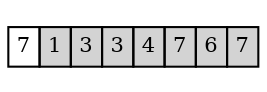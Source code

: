 // input 5-0
graph {
    graph [nodesep=0.1,ranksep=0.1,fontsize=12]
    
    a [shape=none,margin=0,fontsize=10,label=<
        <TABLE BORDER="0" CELLBORDER="1" CELLSPACING="0" CELLPADDING="3" BGCOLOR="lightgrey">
            <TR>
                <TD PORT="0"  BGCOLOR="white">7</TD>
                <TD PORT="1">1</TD>
                <TD PORT="2">3</TD>
                <TD PORT="3">3</TD>
                <TD PORT="4">4</TD>
                <TD PORT="5">7</TD>
                <TD PORT="6">6</TD>
                <TD PORT="7">7</TD>
            </TR>
        </TABLE>
    >]
}